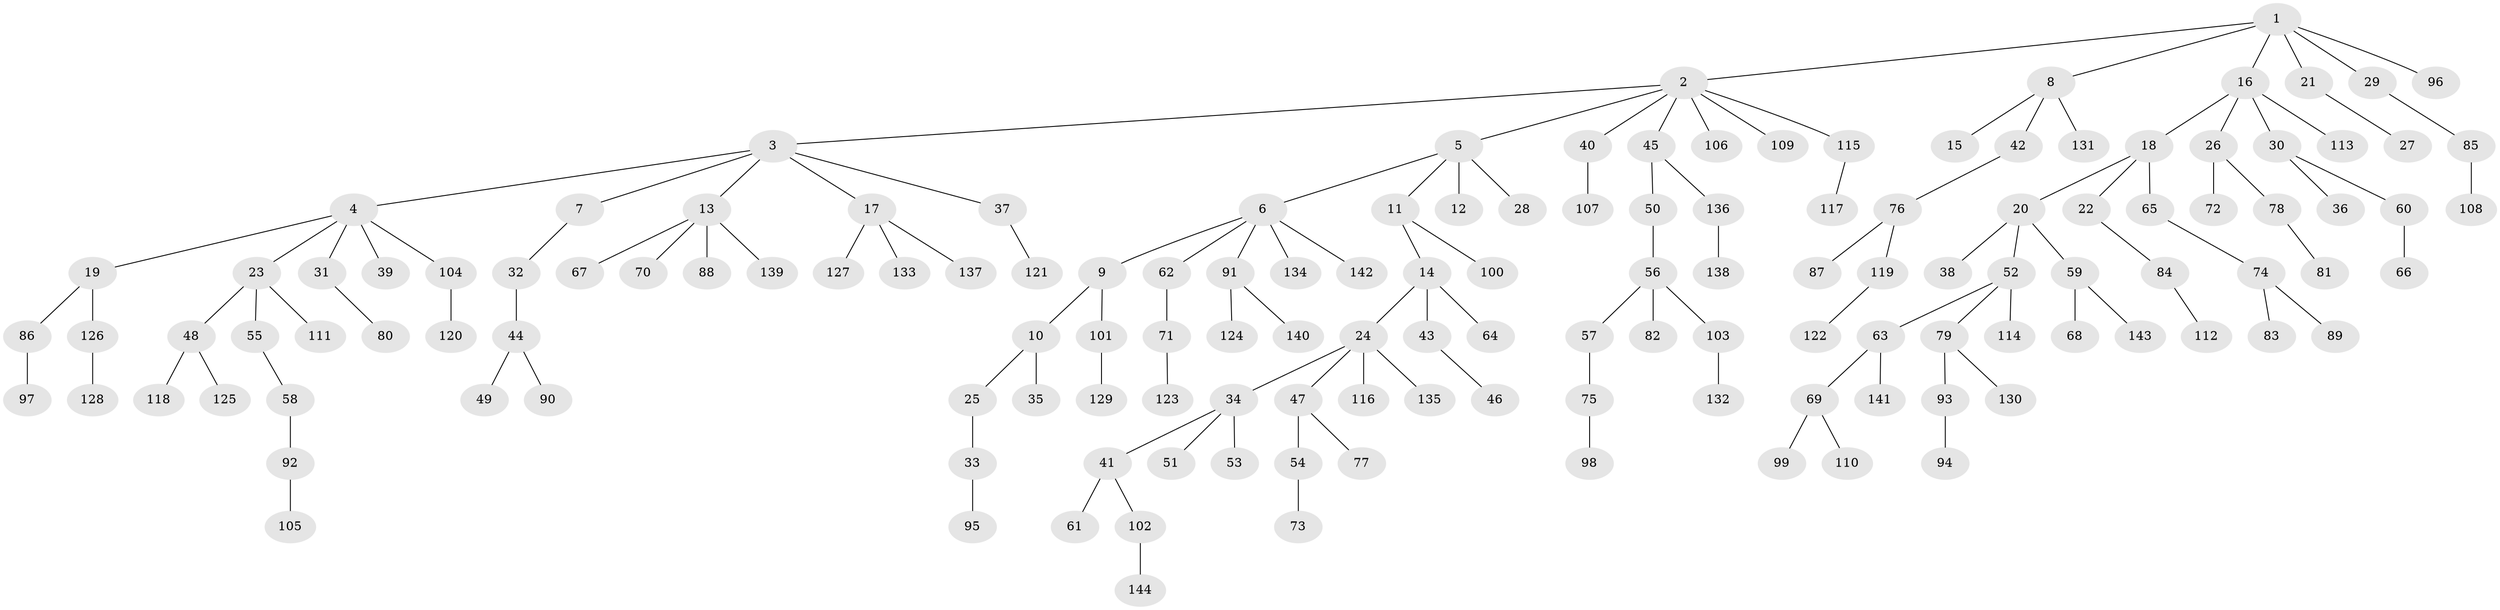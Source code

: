 // Generated by graph-tools (version 1.1) at 2025/15/03/09/25 04:15:38]
// undirected, 144 vertices, 143 edges
graph export_dot {
graph [start="1"]
  node [color=gray90,style=filled];
  1;
  2;
  3;
  4;
  5;
  6;
  7;
  8;
  9;
  10;
  11;
  12;
  13;
  14;
  15;
  16;
  17;
  18;
  19;
  20;
  21;
  22;
  23;
  24;
  25;
  26;
  27;
  28;
  29;
  30;
  31;
  32;
  33;
  34;
  35;
  36;
  37;
  38;
  39;
  40;
  41;
  42;
  43;
  44;
  45;
  46;
  47;
  48;
  49;
  50;
  51;
  52;
  53;
  54;
  55;
  56;
  57;
  58;
  59;
  60;
  61;
  62;
  63;
  64;
  65;
  66;
  67;
  68;
  69;
  70;
  71;
  72;
  73;
  74;
  75;
  76;
  77;
  78;
  79;
  80;
  81;
  82;
  83;
  84;
  85;
  86;
  87;
  88;
  89;
  90;
  91;
  92;
  93;
  94;
  95;
  96;
  97;
  98;
  99;
  100;
  101;
  102;
  103;
  104;
  105;
  106;
  107;
  108;
  109;
  110;
  111;
  112;
  113;
  114;
  115;
  116;
  117;
  118;
  119;
  120;
  121;
  122;
  123;
  124;
  125;
  126;
  127;
  128;
  129;
  130;
  131;
  132;
  133;
  134;
  135;
  136;
  137;
  138;
  139;
  140;
  141;
  142;
  143;
  144;
  1 -- 2;
  1 -- 8;
  1 -- 16;
  1 -- 21;
  1 -- 29;
  1 -- 96;
  2 -- 3;
  2 -- 5;
  2 -- 40;
  2 -- 45;
  2 -- 106;
  2 -- 109;
  2 -- 115;
  3 -- 4;
  3 -- 7;
  3 -- 13;
  3 -- 17;
  3 -- 37;
  4 -- 19;
  4 -- 23;
  4 -- 31;
  4 -- 39;
  4 -- 104;
  5 -- 6;
  5 -- 11;
  5 -- 12;
  5 -- 28;
  6 -- 9;
  6 -- 62;
  6 -- 91;
  6 -- 134;
  6 -- 142;
  7 -- 32;
  8 -- 15;
  8 -- 42;
  8 -- 131;
  9 -- 10;
  9 -- 101;
  10 -- 25;
  10 -- 35;
  11 -- 14;
  11 -- 100;
  13 -- 67;
  13 -- 70;
  13 -- 88;
  13 -- 139;
  14 -- 24;
  14 -- 43;
  14 -- 64;
  16 -- 18;
  16 -- 26;
  16 -- 30;
  16 -- 113;
  17 -- 127;
  17 -- 133;
  17 -- 137;
  18 -- 20;
  18 -- 22;
  18 -- 65;
  19 -- 86;
  19 -- 126;
  20 -- 38;
  20 -- 52;
  20 -- 59;
  21 -- 27;
  22 -- 84;
  23 -- 48;
  23 -- 55;
  23 -- 111;
  24 -- 34;
  24 -- 47;
  24 -- 116;
  24 -- 135;
  25 -- 33;
  26 -- 72;
  26 -- 78;
  29 -- 85;
  30 -- 36;
  30 -- 60;
  31 -- 80;
  32 -- 44;
  33 -- 95;
  34 -- 41;
  34 -- 51;
  34 -- 53;
  37 -- 121;
  40 -- 107;
  41 -- 61;
  41 -- 102;
  42 -- 76;
  43 -- 46;
  44 -- 49;
  44 -- 90;
  45 -- 50;
  45 -- 136;
  47 -- 54;
  47 -- 77;
  48 -- 118;
  48 -- 125;
  50 -- 56;
  52 -- 63;
  52 -- 79;
  52 -- 114;
  54 -- 73;
  55 -- 58;
  56 -- 57;
  56 -- 82;
  56 -- 103;
  57 -- 75;
  58 -- 92;
  59 -- 68;
  59 -- 143;
  60 -- 66;
  62 -- 71;
  63 -- 69;
  63 -- 141;
  65 -- 74;
  69 -- 99;
  69 -- 110;
  71 -- 123;
  74 -- 83;
  74 -- 89;
  75 -- 98;
  76 -- 87;
  76 -- 119;
  78 -- 81;
  79 -- 93;
  79 -- 130;
  84 -- 112;
  85 -- 108;
  86 -- 97;
  91 -- 124;
  91 -- 140;
  92 -- 105;
  93 -- 94;
  101 -- 129;
  102 -- 144;
  103 -- 132;
  104 -- 120;
  115 -- 117;
  119 -- 122;
  126 -- 128;
  136 -- 138;
}
